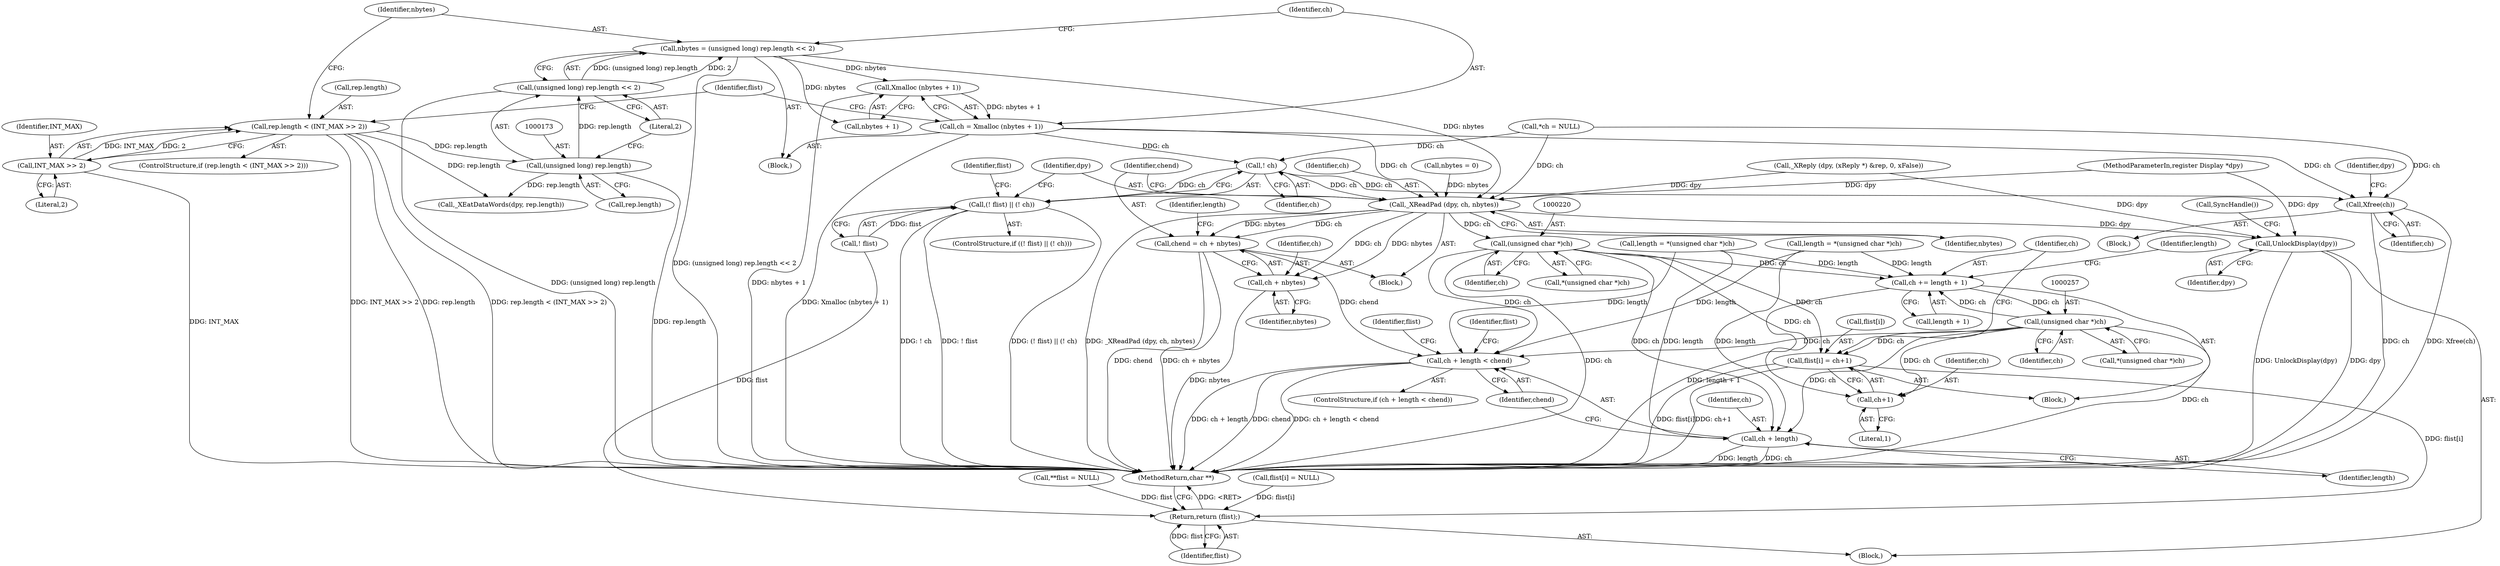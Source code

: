 digraph "0_libx11_dbf72805fd9d7b1846fe9a11b46f3994bfc27fea@API" {
"1000180" [label="(Call,Xmalloc (nbytes + 1))"];
"1000169" [label="(Call,nbytes = (unsigned long) rep.length << 2)"];
"1000171" [label="(Call,(unsigned long) rep.length << 2)"];
"1000172" [label="(Call,(unsigned long) rep.length)"];
"1000161" [label="(Call,rep.length < (INT_MAX >> 2))"];
"1000165" [label="(Call,INT_MAX >> 2)"];
"1000178" [label="(Call,ch = Xmalloc (nbytes + 1))"];
"1000188" [label="(Call,! ch)"];
"1000185" [label="(Call,(! flist) || (! ch))"];
"1000193" [label="(Call,Xfree(ch))"];
"1000207" [label="(Call,_XReadPad (dpy, ch, nbytes))"];
"1000211" [label="(Call,chend = ch + nbytes)"];
"1000235" [label="(Call,ch + length < chend)"];
"1000213" [label="(Call,ch + nbytes)"];
"1000219" [label="(Call,(unsigned char *)ch)"];
"1000236" [label="(Call,ch + length)"];
"1000241" [label="(Call,flist[i] = ch+1)"];
"1000278" [label="(Return,return (flist);)"];
"1000245" [label="(Call,ch+1)"];
"1000248" [label="(Call,ch += length + 1)"];
"1000256" [label="(Call,(unsigned char *)ch)"];
"1000275" [label="(Call,UnlockDisplay(dpy))"];
"1000150" [label="(Block,)"];
"1000112" [label="(Call,nbytes = 0)"];
"1000109" [label="(Block,)"];
"1000178" [label="(Call,ch = Xmalloc (nbytes + 1))"];
"1000167" [label="(Literal,2)"];
"1000214" [label="(Identifier,ch)"];
"1000174" [label="(Call,rep.length)"];
"1000161" [label="(Call,rep.length < (INT_MAX >> 2))"];
"1000116" [label="(Call,**flist = NULL)"];
"1000256" [label="(Call,(unsigned char *)ch)"];
"1000276" [label="(Identifier,dpy)"];
"1000209" [label="(Identifier,ch)"];
"1000216" [label="(Call,length = *(unsigned char *)ch)"];
"1000195" [label="(Call,_XEatDataWords(dpy, rep.length))"];
"1000235" [label="(Call,ch + length < chend)"];
"1000258" [label="(Identifier,ch)"];
"1000234" [label="(ControlStructure,if (ch + length < chend))"];
"1000138" [label="(Call,_XReply (dpy, (xReply *) &rep, 0, xFalse))"];
"1000181" [label="(Call,nbytes + 1)"];
"1000249" [label="(Identifier,ch)"];
"1000254" [label="(Identifier,length)"];
"1000213" [label="(Call,ch + nbytes)"];
"1000186" [label="(Call,! flist)"];
"1000243" [label="(Identifier,flist)"];
"1000219" [label="(Call,(unsigned char *)ch)"];
"1000196" [label="(Identifier,dpy)"];
"1000237" [label="(Identifier,ch)"];
"1000211" [label="(Call,chend = ch + nbytes)"];
"1000188" [label="(Call,! ch)"];
"1000192" [label="(Identifier,flist)"];
"1000177" [label="(Literal,2)"];
"1000266" [label="(Call,flist[i] = NULL)"];
"1000171" [label="(Call,(unsigned long) rep.length << 2)"];
"1000240" [label="(Block,)"];
"1000180" [label="(Call,Xmalloc (nbytes + 1))"];
"1000279" [label="(Identifier,flist)"];
"1000165" [label="(Call,INT_MAX >> 2)"];
"1000253" [label="(Call,length = *(unsigned char *)ch)"];
"1000210" [label="(Identifier,nbytes)"];
"1000238" [label="(Identifier,length)"];
"1000278" [label="(Return,return (flist);)"];
"1000189" [label="(Identifier,ch)"];
"1000212" [label="(Identifier,chend)"];
"1000246" [label="(Identifier,ch)"];
"1000184" [label="(ControlStructure,if ((! flist) || (! ch)))"];
"1000193" [label="(Call,Xfree(ch))"];
"1000245" [label="(Call,ch+1)"];
"1000241" [label="(Call,flist[i] = ch+1)"];
"1000248" [label="(Call,ch += length + 1)"];
"1000166" [label="(Identifier,INT_MAX)"];
"1000172" [label="(Call,(unsigned long) rep.length)"];
"1000280" [label="(MethodReturn,char **)"];
"1000221" [label="(Identifier,ch)"];
"1000236" [label="(Call,ch + length)"];
"1000217" [label="(Identifier,length)"];
"1000187" [label="(Identifier,flist)"];
"1000250" [label="(Call,length + 1)"];
"1000218" [label="(Call,*(unsigned char *)ch)"];
"1000215" [label="(Identifier,nbytes)"];
"1000255" [label="(Call,*(unsigned char *)ch)"];
"1000247" [label="(Literal,1)"];
"1000277" [label="(Call,SyncHandle())"];
"1000162" [label="(Call,rep.length)"];
"1000208" [label="(Identifier,dpy)"];
"1000242" [label="(Call,flist[i])"];
"1000168" [label="(Block,)"];
"1000185" [label="(Call,(! flist) || (! ch))"];
"1000239" [label="(Identifier,chend)"];
"1000268" [label="(Identifier,flist)"];
"1000107" [label="(MethodParameterIn,register Display *dpy)"];
"1000179" [label="(Identifier,ch)"];
"1000160" [label="(ControlStructure,if (rep.length < (INT_MAX >> 2)))"];
"1000207" [label="(Call,_XReadPad (dpy, ch, nbytes))"];
"1000190" [label="(Block,)"];
"1000169" [label="(Call,nbytes = (unsigned long) rep.length << 2)"];
"1000120" [label="(Call,*ch = NULL)"];
"1000275" [label="(Call,UnlockDisplay(dpy))"];
"1000194" [label="(Identifier,ch)"];
"1000170" [label="(Identifier,nbytes)"];
"1000180" -> "1000178"  [label="AST: "];
"1000180" -> "1000181"  [label="CFG: "];
"1000181" -> "1000180"  [label="AST: "];
"1000178" -> "1000180"  [label="CFG: "];
"1000180" -> "1000280"  [label="DDG: nbytes + 1"];
"1000180" -> "1000178"  [label="DDG: nbytes + 1"];
"1000169" -> "1000180"  [label="DDG: nbytes"];
"1000169" -> "1000168"  [label="AST: "];
"1000169" -> "1000171"  [label="CFG: "];
"1000170" -> "1000169"  [label="AST: "];
"1000171" -> "1000169"  [label="AST: "];
"1000179" -> "1000169"  [label="CFG: "];
"1000169" -> "1000280"  [label="DDG: (unsigned long) rep.length << 2"];
"1000171" -> "1000169"  [label="DDG: (unsigned long) rep.length"];
"1000171" -> "1000169"  [label="DDG: 2"];
"1000169" -> "1000181"  [label="DDG: nbytes"];
"1000169" -> "1000207"  [label="DDG: nbytes"];
"1000171" -> "1000177"  [label="CFG: "];
"1000172" -> "1000171"  [label="AST: "];
"1000177" -> "1000171"  [label="AST: "];
"1000171" -> "1000280"  [label="DDG: (unsigned long) rep.length"];
"1000172" -> "1000171"  [label="DDG: rep.length"];
"1000172" -> "1000174"  [label="CFG: "];
"1000173" -> "1000172"  [label="AST: "];
"1000174" -> "1000172"  [label="AST: "];
"1000177" -> "1000172"  [label="CFG: "];
"1000172" -> "1000280"  [label="DDG: rep.length"];
"1000161" -> "1000172"  [label="DDG: rep.length"];
"1000172" -> "1000195"  [label="DDG: rep.length"];
"1000161" -> "1000160"  [label="AST: "];
"1000161" -> "1000165"  [label="CFG: "];
"1000162" -> "1000161"  [label="AST: "];
"1000165" -> "1000161"  [label="AST: "];
"1000170" -> "1000161"  [label="CFG: "];
"1000187" -> "1000161"  [label="CFG: "];
"1000161" -> "1000280"  [label="DDG: rep.length"];
"1000161" -> "1000280"  [label="DDG: rep.length < (INT_MAX >> 2)"];
"1000161" -> "1000280"  [label="DDG: INT_MAX >> 2"];
"1000165" -> "1000161"  [label="DDG: INT_MAX"];
"1000165" -> "1000161"  [label="DDG: 2"];
"1000161" -> "1000195"  [label="DDG: rep.length"];
"1000165" -> "1000167"  [label="CFG: "];
"1000166" -> "1000165"  [label="AST: "];
"1000167" -> "1000165"  [label="AST: "];
"1000165" -> "1000280"  [label="DDG: INT_MAX"];
"1000178" -> "1000168"  [label="AST: "];
"1000179" -> "1000178"  [label="AST: "];
"1000187" -> "1000178"  [label="CFG: "];
"1000178" -> "1000280"  [label="DDG: Xmalloc (nbytes + 1)"];
"1000178" -> "1000188"  [label="DDG: ch"];
"1000178" -> "1000193"  [label="DDG: ch"];
"1000178" -> "1000207"  [label="DDG: ch"];
"1000188" -> "1000185"  [label="AST: "];
"1000188" -> "1000189"  [label="CFG: "];
"1000189" -> "1000188"  [label="AST: "];
"1000185" -> "1000188"  [label="CFG: "];
"1000188" -> "1000185"  [label="DDG: ch"];
"1000120" -> "1000188"  [label="DDG: ch"];
"1000188" -> "1000193"  [label="DDG: ch"];
"1000188" -> "1000207"  [label="DDG: ch"];
"1000185" -> "1000184"  [label="AST: "];
"1000185" -> "1000186"  [label="CFG: "];
"1000186" -> "1000185"  [label="AST: "];
"1000192" -> "1000185"  [label="CFG: "];
"1000208" -> "1000185"  [label="CFG: "];
"1000185" -> "1000280"  [label="DDG: (! flist) || (! ch)"];
"1000185" -> "1000280"  [label="DDG: ! ch"];
"1000185" -> "1000280"  [label="DDG: ! flist"];
"1000186" -> "1000185"  [label="DDG: flist"];
"1000193" -> "1000190"  [label="AST: "];
"1000193" -> "1000194"  [label="CFG: "];
"1000194" -> "1000193"  [label="AST: "];
"1000196" -> "1000193"  [label="CFG: "];
"1000193" -> "1000280"  [label="DDG: ch"];
"1000193" -> "1000280"  [label="DDG: Xfree(ch)"];
"1000120" -> "1000193"  [label="DDG: ch"];
"1000207" -> "1000150"  [label="AST: "];
"1000207" -> "1000210"  [label="CFG: "];
"1000208" -> "1000207"  [label="AST: "];
"1000209" -> "1000207"  [label="AST: "];
"1000210" -> "1000207"  [label="AST: "];
"1000212" -> "1000207"  [label="CFG: "];
"1000207" -> "1000280"  [label="DDG: _XReadPad (dpy, ch, nbytes)"];
"1000138" -> "1000207"  [label="DDG: dpy"];
"1000107" -> "1000207"  [label="DDG: dpy"];
"1000120" -> "1000207"  [label="DDG: ch"];
"1000112" -> "1000207"  [label="DDG: nbytes"];
"1000207" -> "1000211"  [label="DDG: ch"];
"1000207" -> "1000211"  [label="DDG: nbytes"];
"1000207" -> "1000213"  [label="DDG: ch"];
"1000207" -> "1000213"  [label="DDG: nbytes"];
"1000207" -> "1000219"  [label="DDG: ch"];
"1000207" -> "1000275"  [label="DDG: dpy"];
"1000211" -> "1000150"  [label="AST: "];
"1000211" -> "1000213"  [label="CFG: "];
"1000212" -> "1000211"  [label="AST: "];
"1000213" -> "1000211"  [label="AST: "];
"1000217" -> "1000211"  [label="CFG: "];
"1000211" -> "1000280"  [label="DDG: chend"];
"1000211" -> "1000280"  [label="DDG: ch + nbytes"];
"1000211" -> "1000235"  [label="DDG: chend"];
"1000235" -> "1000234"  [label="AST: "];
"1000235" -> "1000239"  [label="CFG: "];
"1000236" -> "1000235"  [label="AST: "];
"1000239" -> "1000235"  [label="AST: "];
"1000243" -> "1000235"  [label="CFG: "];
"1000268" -> "1000235"  [label="CFG: "];
"1000235" -> "1000280"  [label="DDG: ch + length"];
"1000235" -> "1000280"  [label="DDG: chend"];
"1000235" -> "1000280"  [label="DDG: ch + length < chend"];
"1000219" -> "1000235"  [label="DDG: ch"];
"1000256" -> "1000235"  [label="DDG: ch"];
"1000216" -> "1000235"  [label="DDG: length"];
"1000253" -> "1000235"  [label="DDG: length"];
"1000213" -> "1000215"  [label="CFG: "];
"1000214" -> "1000213"  [label="AST: "];
"1000215" -> "1000213"  [label="AST: "];
"1000213" -> "1000280"  [label="DDG: nbytes"];
"1000219" -> "1000218"  [label="AST: "];
"1000219" -> "1000221"  [label="CFG: "];
"1000220" -> "1000219"  [label="AST: "];
"1000221" -> "1000219"  [label="AST: "];
"1000218" -> "1000219"  [label="CFG: "];
"1000219" -> "1000280"  [label="DDG: ch"];
"1000219" -> "1000236"  [label="DDG: ch"];
"1000219" -> "1000241"  [label="DDG: ch"];
"1000219" -> "1000245"  [label="DDG: ch"];
"1000219" -> "1000248"  [label="DDG: ch"];
"1000236" -> "1000238"  [label="CFG: "];
"1000237" -> "1000236"  [label="AST: "];
"1000238" -> "1000236"  [label="AST: "];
"1000239" -> "1000236"  [label="CFG: "];
"1000236" -> "1000280"  [label="DDG: ch"];
"1000236" -> "1000280"  [label="DDG: length"];
"1000256" -> "1000236"  [label="DDG: ch"];
"1000216" -> "1000236"  [label="DDG: length"];
"1000253" -> "1000236"  [label="DDG: length"];
"1000241" -> "1000240"  [label="AST: "];
"1000241" -> "1000245"  [label="CFG: "];
"1000242" -> "1000241"  [label="AST: "];
"1000245" -> "1000241"  [label="AST: "];
"1000249" -> "1000241"  [label="CFG: "];
"1000241" -> "1000280"  [label="DDG: flist[i]"];
"1000241" -> "1000280"  [label="DDG: ch+1"];
"1000256" -> "1000241"  [label="DDG: ch"];
"1000241" -> "1000278"  [label="DDG: flist[i]"];
"1000278" -> "1000109"  [label="AST: "];
"1000278" -> "1000279"  [label="CFG: "];
"1000279" -> "1000278"  [label="AST: "];
"1000280" -> "1000278"  [label="CFG: "];
"1000278" -> "1000280"  [label="DDG: <RET>"];
"1000279" -> "1000278"  [label="DDG: flist"];
"1000116" -> "1000278"  [label="DDG: flist"];
"1000186" -> "1000278"  [label="DDG: flist"];
"1000266" -> "1000278"  [label="DDG: flist[i]"];
"1000245" -> "1000247"  [label="CFG: "];
"1000246" -> "1000245"  [label="AST: "];
"1000247" -> "1000245"  [label="AST: "];
"1000256" -> "1000245"  [label="DDG: ch"];
"1000248" -> "1000240"  [label="AST: "];
"1000248" -> "1000250"  [label="CFG: "];
"1000249" -> "1000248"  [label="AST: "];
"1000250" -> "1000248"  [label="AST: "];
"1000254" -> "1000248"  [label="CFG: "];
"1000248" -> "1000280"  [label="DDG: length + 1"];
"1000216" -> "1000248"  [label="DDG: length"];
"1000253" -> "1000248"  [label="DDG: length"];
"1000256" -> "1000248"  [label="DDG: ch"];
"1000248" -> "1000256"  [label="DDG: ch"];
"1000256" -> "1000255"  [label="AST: "];
"1000256" -> "1000258"  [label="CFG: "];
"1000257" -> "1000256"  [label="AST: "];
"1000258" -> "1000256"  [label="AST: "];
"1000255" -> "1000256"  [label="CFG: "];
"1000256" -> "1000280"  [label="DDG: ch"];
"1000275" -> "1000109"  [label="AST: "];
"1000275" -> "1000276"  [label="CFG: "];
"1000276" -> "1000275"  [label="AST: "];
"1000277" -> "1000275"  [label="CFG: "];
"1000275" -> "1000280"  [label="DDG: UnlockDisplay(dpy)"];
"1000275" -> "1000280"  [label="DDG: dpy"];
"1000138" -> "1000275"  [label="DDG: dpy"];
"1000107" -> "1000275"  [label="DDG: dpy"];
}
